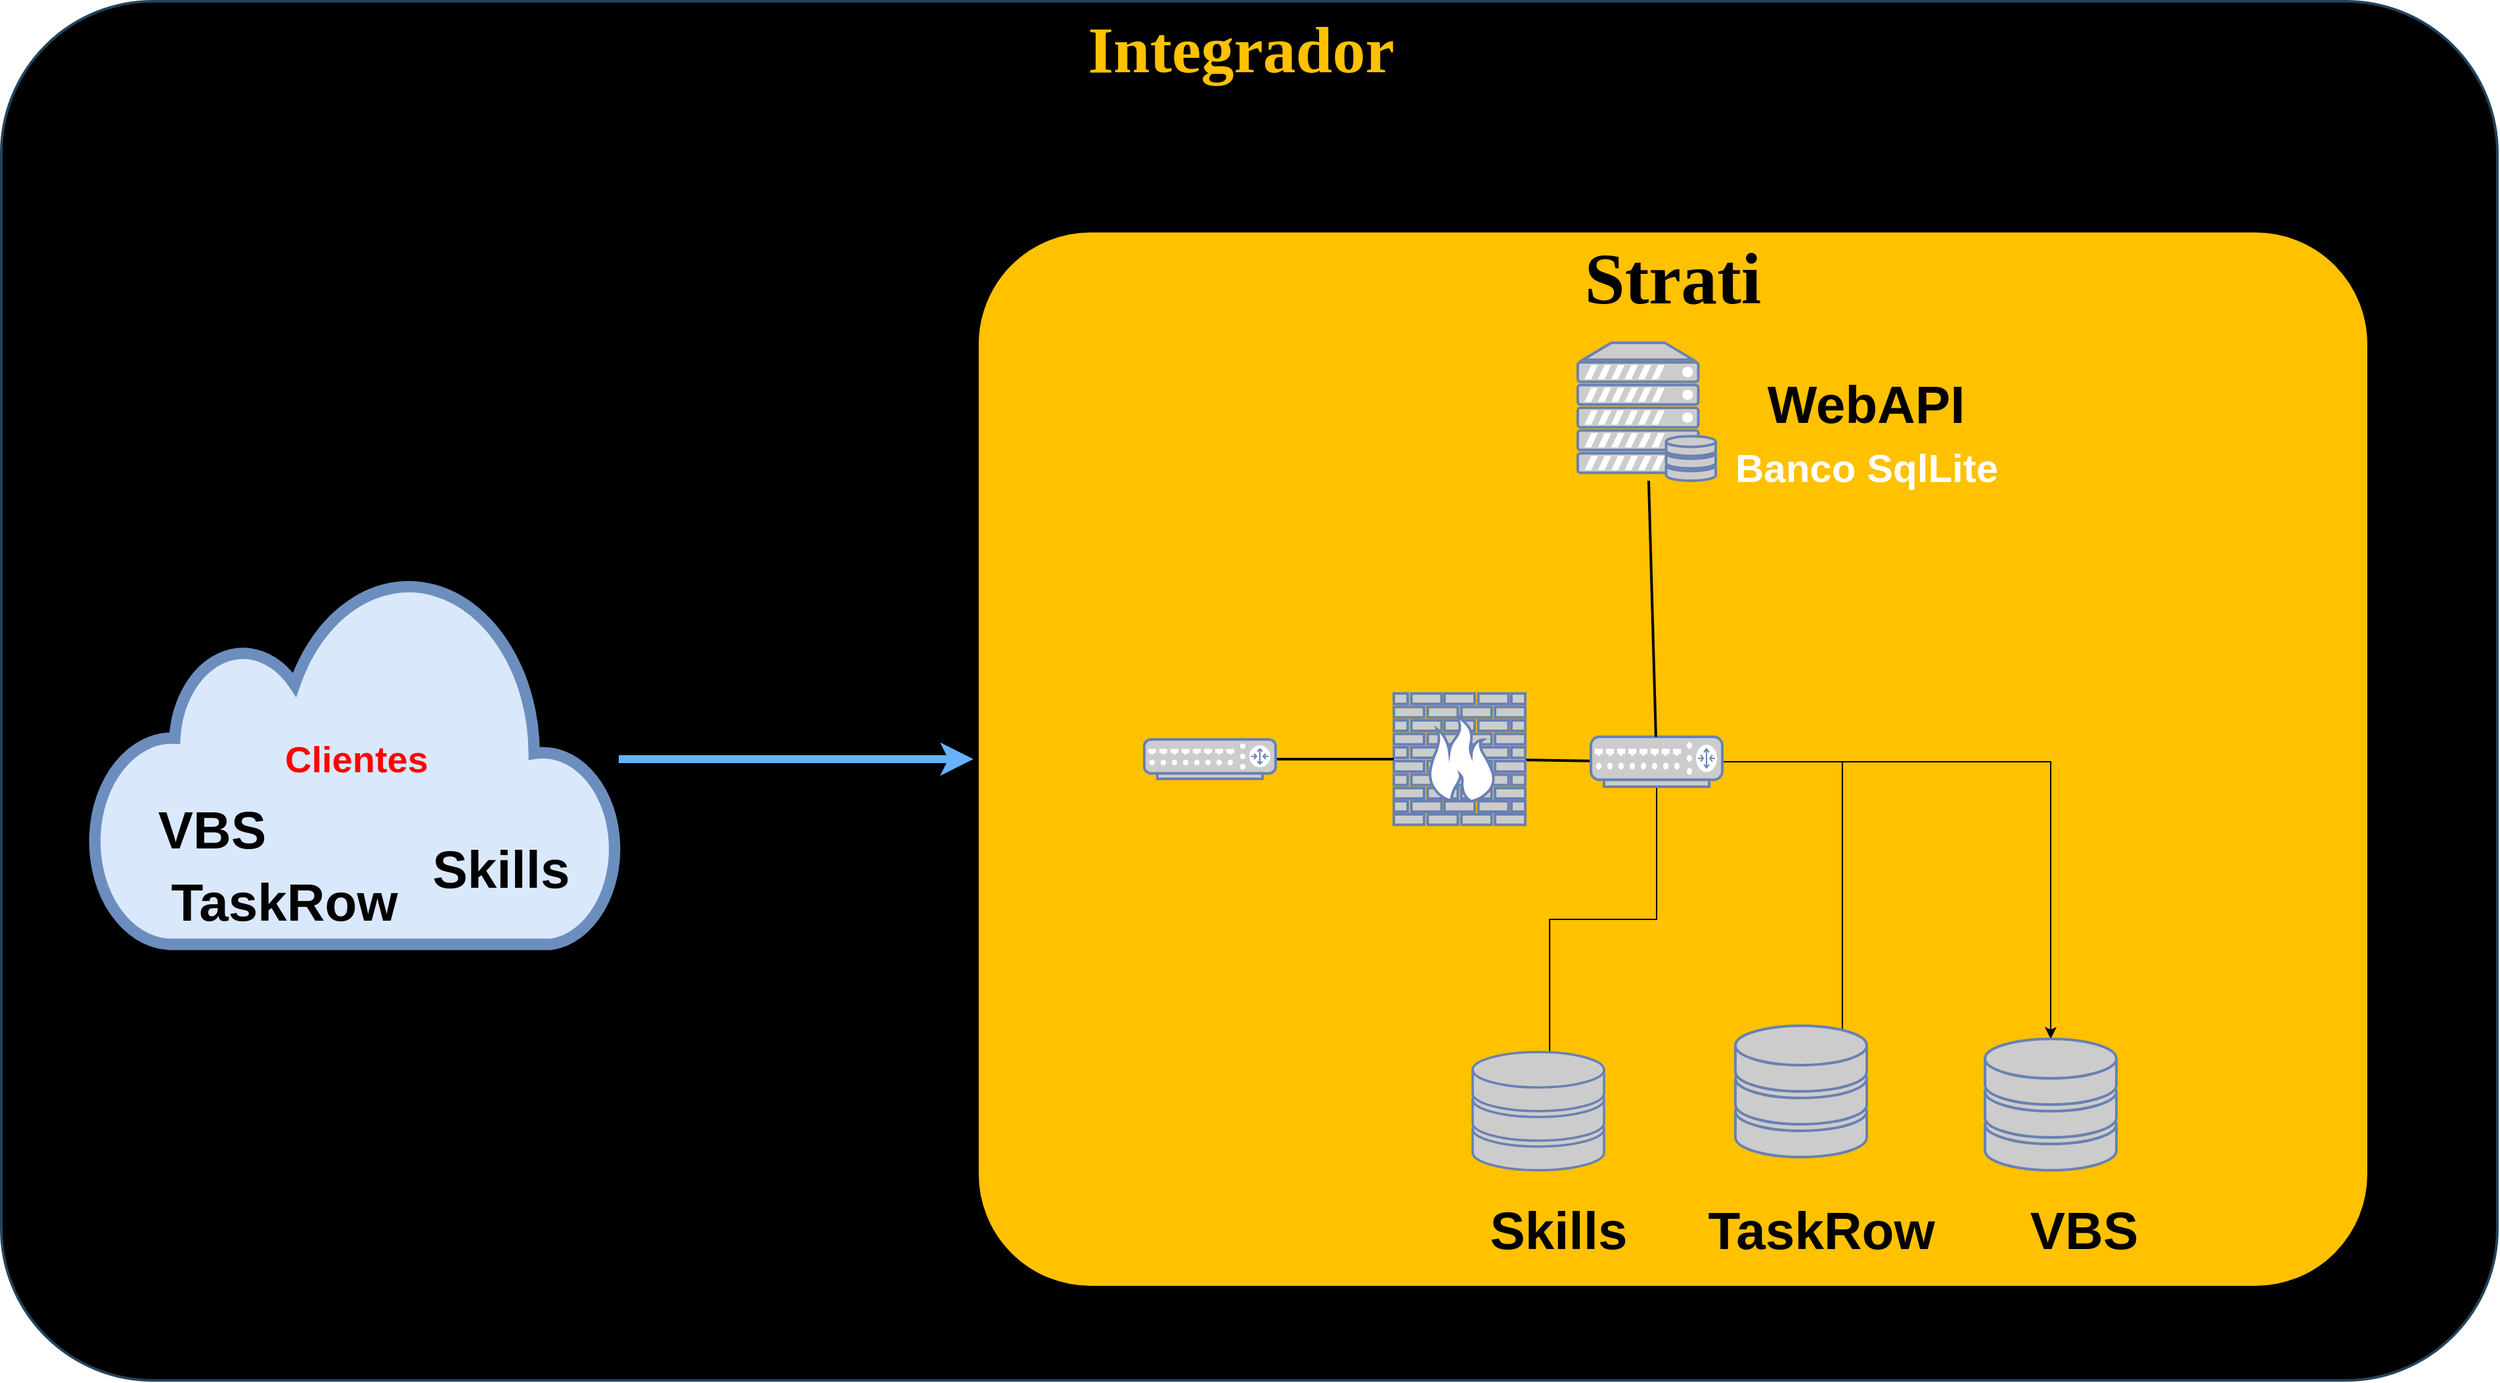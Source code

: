 <mxfile version="15.3.8" type="github">
  <diagram name="Page-1" id="bfe91b75-5d2c-26a0-9c1d-138518896778">
    <mxGraphModel dx="2480" dy="1286" grid="1" gridSize="10" guides="1" tooltips="1" connect="1" arrows="1" fold="1" page="1" pageScale="1" pageWidth="1100" pageHeight="850" background="none" math="0" shadow="0">
      <root>
        <mxCell id="0" />
        <mxCell id="1" parent="0" />
        <mxCell id="2ZipZ5JmDVr1_vGbwTVL-36" value="&lt;font size=&quot;1&quot; color=&quot;#ffc100&quot;&gt;&lt;b style=&quot;font-size: 50px&quot;&gt;Integrador&amp;nbsp;&lt;/b&gt;&lt;/font&gt;" style="rounded=1;whiteSpace=wrap;html=1;shadow=0;comic=0;strokeWidth=2;fillColor=#000000;fontFamily=Verdana;fontSize=28;align=center;arcSize=11;verticalAlign=top;strokeColor=#23445d;" vertex="1" parent="1">
          <mxGeometry x="430" y="320" width="1900" height="1050" as="geometry" />
        </mxCell>
        <mxCell id="7c3789c024ecab99-82" value="&lt;font size=&quot;1&quot;&gt;&lt;b style=&quot;font-size: 55px&quot;&gt;Strati&lt;/b&gt;&lt;/font&gt;" style="rounded=1;whiteSpace=wrap;html=1;shadow=0;comic=0;strokeWidth=8;fontFamily=Verdana;fontSize=28;align=center;arcSize=11;verticalAlign=top;strokeColor=#000000;fillColor=#ffc100;" parent="1" vertex="1">
          <mxGeometry x="1170" y="492" width="1065" height="810" as="geometry" />
        </mxCell>
        <mxCell id="7c3789c024ecab99-55" style="edgeStyle=none;html=1;labelBackgroundColor=none;endArrow=none;endFill=0;strokeWidth=2;fontFamily=Verdana;fontSize=28;fontColor=#6881B3;" parent="1" source="7c3789c024ecab99-8" target="7c3789c024ecab99-54" edge="1">
          <mxGeometry relative="1" as="geometry">
            <mxPoint x="1660" y="837.0" as="targetPoint" />
          </mxGeometry>
        </mxCell>
        <mxCell id="7c3789c024ecab99-8" value="" style="fontColor=#0066CC;verticalAlign=top;verticalLabelPosition=bottom;labelPosition=center;align=center;html=1;fillColor=#CCCCCC;strokeColor=#6881B3;gradientColor=none;gradientDirection=north;strokeWidth=2;shape=mxgraph.networks.firewall;rounded=0;shadow=0;comic=0;" parent="1" vertex="1">
          <mxGeometry x="1490" y="847" width="100" height="100" as="geometry" />
        </mxCell>
        <mxCell id="7c3789c024ecab99-52" style="edgeStyle=none;html=1;labelBackgroundColor=none;endArrow=none;endFill=0;strokeWidth=2;fontFamily=Verdana;fontSize=15;fontColor=#036897;" parent="1" source="7c3789c024ecab99-10" target="7c3789c024ecab99-8" edge="1">
          <mxGeometry relative="1" as="geometry">
            <mxPoint x="1550.0" y="917" as="targetPoint" />
          </mxGeometry>
        </mxCell>
        <mxCell id="7c3789c024ecab99-10" value="" style="fontColor=#0066CC;verticalAlign=top;verticalLabelPosition=bottom;labelPosition=center;align=center;html=1;fillColor=#CCCCCC;strokeColor=#6881B3;gradientColor=none;gradientDirection=north;strokeWidth=2;shape=mxgraph.networks.router;rounded=0;shadow=0;comic=0;" parent="1" vertex="1">
          <mxGeometry x="1300" y="882" width="100" height="30" as="geometry" />
        </mxCell>
        <mxCell id="2ZipZ5JmDVr1_vGbwTVL-3" style="edgeStyle=orthogonalEdgeStyle;rounded=0;orthogonalLoop=1;jettySize=auto;html=1;entryX=0;entryY=0.5;entryDx=0;entryDy=0;strokeColor=#66B2FF;strokeWidth=6;" edge="1" parent="1" source="7c3789c024ecab99-53" target="7c3789c024ecab99-82">
          <mxGeometry relative="1" as="geometry" />
        </mxCell>
        <mxCell id="7c3789c024ecab99-53" value="&lt;font color=&quot;#ff0000&quot;&gt;&lt;b&gt;Clientes&lt;/b&gt;&lt;/font&gt;" style="html=1;fillColor=#dae8fc;strokeColor=#6c8ebf;gradientDirection=north;strokeWidth=2;shape=mxgraph.networks.cloud;rounded=0;shadow=0;comic=0;align=center;fontSize=28;" parent="1" vertex="1">
          <mxGeometry x="500" y="756" width="400" height="282" as="geometry" />
        </mxCell>
        <mxCell id="2ZipZ5JmDVr1_vGbwTVL-6" style="edgeStyle=orthogonalEdgeStyle;rounded=0;orthogonalLoop=1;jettySize=auto;html=1;entryX=0.5;entryY=0;entryDx=0;entryDy=0;entryPerimeter=0;" edge="1" parent="1" source="7c3789c024ecab99-54" target="2ZipZ5JmDVr1_vGbwTVL-2">
          <mxGeometry relative="1" as="geometry" />
        </mxCell>
        <mxCell id="2ZipZ5JmDVr1_vGbwTVL-9" style="edgeStyle=orthogonalEdgeStyle;rounded=0;orthogonalLoop=1;jettySize=auto;html=1;entryX=0.814;entryY=0.411;entryDx=0;entryDy=0;entryPerimeter=0;" edge="1" parent="1" source="7c3789c024ecab99-54" target="7c3789c024ecab99-57">
          <mxGeometry relative="1" as="geometry" />
        </mxCell>
        <mxCell id="2ZipZ5JmDVr1_vGbwTVL-13" style="edgeStyle=orthogonalEdgeStyle;rounded=0;orthogonalLoop=1;jettySize=auto;html=1;entryX=0.586;entryY=0.219;entryDx=0;entryDy=0;entryPerimeter=0;" edge="1" parent="1" source="7c3789c024ecab99-54" target="2ZipZ5JmDVr1_vGbwTVL-11">
          <mxGeometry relative="1" as="geometry" />
        </mxCell>
        <mxCell id="7c3789c024ecab99-54" value="" style="fontColor=#0066CC;verticalAlign=top;verticalLabelPosition=bottom;labelPosition=center;align=center;html=1;fillColor=#CCCCCC;strokeColor=#6881B3;gradientColor=none;gradientDirection=north;strokeWidth=2;shape=mxgraph.networks.router;rounded=0;shadow=0;comic=0;" parent="1" vertex="1">
          <mxGeometry x="1640" y="880" width="100" height="38" as="geometry" />
        </mxCell>
        <mxCell id="7c3789c024ecab99-57" value="" style="fontColor=#0066CC;verticalAlign=top;verticalLabelPosition=bottom;labelPosition=center;align=center;html=1;fillColor=#CCCCCC;strokeColor=#6881B3;gradientColor=none;gradientDirection=north;strokeWidth=2;shape=mxgraph.networks.storage;rounded=0;shadow=0;comic=0;" parent="1" vertex="1">
          <mxGeometry x="1750" y="1100" width="100" height="100" as="geometry" />
        </mxCell>
        <mxCell id="7c3789c024ecab99-59" style="edgeStyle=none;html=1;labelBackgroundColor=none;endArrow=none;endFill=0;strokeWidth=2;fontFamily=Verdana;fontSize=28;fontColor=#6881B3;" parent="1" source="7c3789c024ecab99-58" target="7c3789c024ecab99-54" edge="1">
          <mxGeometry relative="1" as="geometry">
            <mxPoint x="1570" y="827" as="targetPoint" />
          </mxGeometry>
        </mxCell>
        <mxCell id="7c3789c024ecab99-58" value="" style="fontColor=#0066CC;verticalAlign=top;verticalLabelPosition=bottom;labelPosition=center;align=center;html=1;fillColor=#CCCCCC;strokeColor=#6881B3;gradientColor=none;gradientDirection=north;strokeWidth=2;shape=mxgraph.networks.server_storage;rounded=0;shadow=0;comic=0;" parent="1" vertex="1">
          <mxGeometry x="1630" y="580" width="105" height="105" as="geometry" />
        </mxCell>
        <mxCell id="2ZipZ5JmDVr1_vGbwTVL-2" value="" style="fontColor=#0066CC;verticalAlign=top;verticalLabelPosition=bottom;labelPosition=center;align=center;html=1;fillColor=#CCCCCC;strokeColor=#6881B3;gradientColor=none;gradientDirection=north;strokeWidth=2;shape=mxgraph.networks.storage;rounded=0;shadow=0;comic=0;" vertex="1" parent="1">
          <mxGeometry x="1940" y="1110" width="100" height="100" as="geometry" />
        </mxCell>
        <mxCell id="2ZipZ5JmDVr1_vGbwTVL-8" value="&lt;b&gt;&lt;font style=&quot;font-size: 40px&quot;&gt;WebAPI&lt;/font&gt;&lt;/b&gt;" style="text;html=1;align=center;verticalAlign=middle;resizable=0;points=[];autosize=1;fillColor=none;" vertex="1" parent="1">
          <mxGeometry x="1764" y="611" width="170" height="30" as="geometry" />
        </mxCell>
        <mxCell id="2ZipZ5JmDVr1_vGbwTVL-10" value="&lt;b&gt;&lt;font style=&quot;font-size: 40px&quot;&gt;VBS&lt;/font&gt;&lt;/b&gt;" style="text;html=1;align=center;verticalAlign=middle;resizable=0;points=[];autosize=1;" vertex="1" parent="1">
          <mxGeometry x="1965" y="1240" width="100" height="30" as="geometry" />
        </mxCell>
        <mxCell id="2ZipZ5JmDVr1_vGbwTVL-11" value="" style="fontColor=#0066CC;verticalAlign=top;verticalLabelPosition=bottom;labelPosition=center;align=center;html=1;fillColor=#CCCCCC;strokeColor=#6881B3;gradientColor=none;gradientDirection=north;strokeWidth=2;shape=mxgraph.networks.storage;rounded=0;shadow=0;comic=0;" vertex="1" parent="1">
          <mxGeometry x="1550" y="1120" width="100" height="90" as="geometry" />
        </mxCell>
        <mxCell id="2ZipZ5JmDVr1_vGbwTVL-14" value="&lt;b&gt;&lt;font style=&quot;font-size: 40px&quot;&gt;TaskRow&lt;/font&gt;&lt;/b&gt;" style="text;html=1;align=center;verticalAlign=middle;resizable=0;points=[];autosize=1;" vertex="1" parent="1">
          <mxGeometry x="1720" y="1240" width="190" height="30" as="geometry" />
        </mxCell>
        <mxCell id="2ZipZ5JmDVr1_vGbwTVL-15" value="&lt;b&gt;&lt;font style=&quot;font-size: 40px&quot;&gt;Skills&lt;/font&gt;&lt;/b&gt;" style="text;html=1;align=center;verticalAlign=middle;resizable=0;points=[];autosize=1;" vertex="1" parent="1">
          <mxGeometry x="1555" y="1240" width="120" height="30" as="geometry" />
        </mxCell>
        <mxCell id="2ZipZ5JmDVr1_vGbwTVL-16" value="&lt;b style=&quot;font-family: &amp;#34;helvetica&amp;#34; ; font-style: normal ; letter-spacing: normal ; text-align: center ; text-indent: 0px ; text-transform: none ; word-spacing: 0px&quot;&gt;&lt;font style=&quot;font-size: 30px&quot; color=&quot;#ffffff&quot;&gt;Banco SqlLite&lt;/font&gt;&lt;/b&gt;" style="text;whiteSpace=wrap;html=1;" vertex="1" parent="1">
          <mxGeometry x="1748" y="651" width="220" height="50" as="geometry" />
        </mxCell>
        <mxCell id="2ZipZ5JmDVr1_vGbwTVL-18" value="&lt;b&gt;&lt;font style=&quot;font-size: 40px&quot;&gt;VBS&lt;/font&gt;&lt;/b&gt;" style="text;html=1;align=center;verticalAlign=middle;resizable=0;points=[];autosize=1;fillColor=none;" vertex="1" parent="1">
          <mxGeometry x="540" y="935" width="100" height="30" as="geometry" />
        </mxCell>
        <mxCell id="2ZipZ5JmDVr1_vGbwTVL-19" value="&lt;b&gt;&lt;font style=&quot;font-size: 40px&quot;&gt;Skills&lt;/font&gt;&lt;/b&gt;" style="text;html=1;align=center;verticalAlign=middle;resizable=0;points=[];autosize=1;fillColor=none;" vertex="1" parent="1">
          <mxGeometry x="750" y="965" width="120" height="30" as="geometry" />
        </mxCell>
        <mxCell id="2ZipZ5JmDVr1_vGbwTVL-20" value="&lt;b&gt;&lt;font style=&quot;font-size: 40px&quot;&gt;TaskRow&lt;/font&gt;&lt;/b&gt;" style="text;html=1;align=center;verticalAlign=middle;resizable=0;points=[];autosize=1;fillColor=none;" vertex="1" parent="1">
          <mxGeometry x="550" y="990" width="190" height="30" as="geometry" />
        </mxCell>
        <mxCell id="2ZipZ5JmDVr1_vGbwTVL-38" value="" style="shape=image;imageAspect=0;aspect=fixed;verticalLabelPosition=bottom;verticalAlign=top;fontSize=60;strokeColor=#CC0000;image=https://adn.com.br/wp-content/uploads/2020/10/Grupo-957.png;" vertex="1" parent="1">
          <mxGeometry x="530" y="390" width="398.61" height="130" as="geometry" />
        </mxCell>
      </root>
    </mxGraphModel>
  </diagram>
</mxfile>
